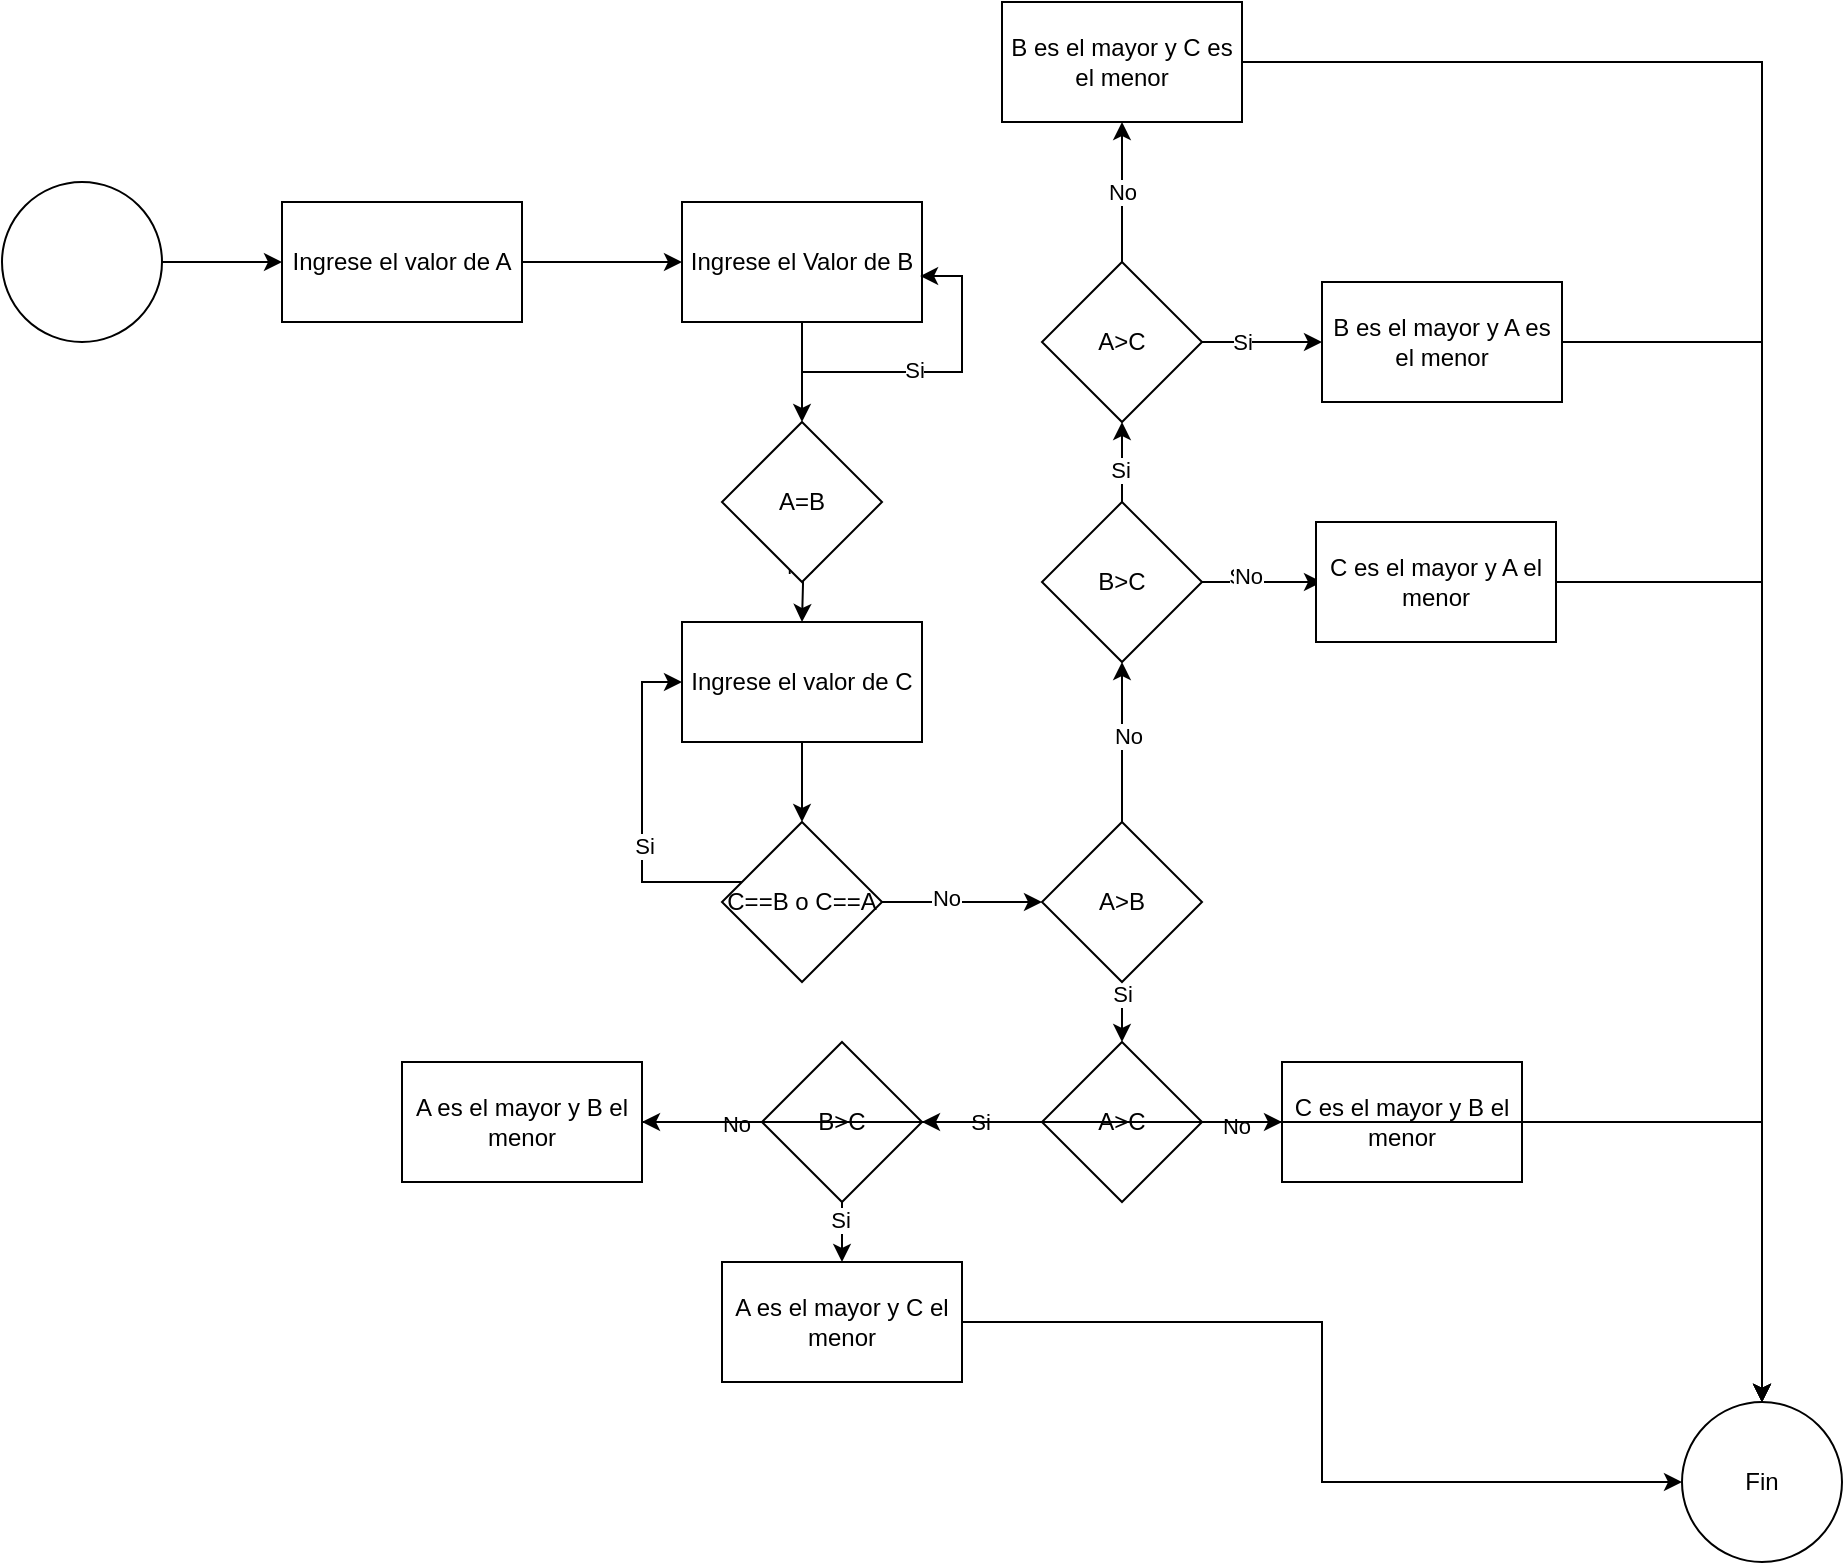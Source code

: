 <mxfile version="26.2.9">
  <diagram id="C5RBs43oDa-KdzZeNtuy" name="Page-1">
    <mxGraphModel dx="1428" dy="1958" grid="1" gridSize="10" guides="1" tooltips="1" connect="1" arrows="1" fold="1" page="1" pageScale="1" pageWidth="827" pageHeight="1169" math="0" shadow="0">
      <root>
        <mxCell id="WIyWlLk6GJQsqaUBKTNV-0" />
        <mxCell id="WIyWlLk6GJQsqaUBKTNV-1" parent="WIyWlLk6GJQsqaUBKTNV-0" />
        <mxCell id="HMoB0aPH3kr3e-UjhzIO-12" value="Fin" style="ellipse;whiteSpace=wrap;html=1;aspect=fixed;" vertex="1" parent="WIyWlLk6GJQsqaUBKTNV-1">
          <mxGeometry x="890" y="680" width="80" height="80" as="geometry" />
        </mxCell>
        <mxCell id="HMoB0aPH3kr3e-UjhzIO-15" value="" style="edgeStyle=orthogonalEdgeStyle;rounded=0;orthogonalLoop=1;jettySize=auto;html=1;" edge="1" parent="WIyWlLk6GJQsqaUBKTNV-1" source="HMoB0aPH3kr3e-UjhzIO-13" target="HMoB0aPH3kr3e-UjhzIO-14">
          <mxGeometry relative="1" as="geometry" />
        </mxCell>
        <mxCell id="HMoB0aPH3kr3e-UjhzIO-13" value="" style="ellipse;whiteSpace=wrap;html=1;aspect=fixed;" vertex="1" parent="WIyWlLk6GJQsqaUBKTNV-1">
          <mxGeometry x="50" y="70" width="80" height="80" as="geometry" />
        </mxCell>
        <mxCell id="HMoB0aPH3kr3e-UjhzIO-17" value="" style="edgeStyle=orthogonalEdgeStyle;rounded=0;orthogonalLoop=1;jettySize=auto;html=1;" edge="1" parent="WIyWlLk6GJQsqaUBKTNV-1" source="HMoB0aPH3kr3e-UjhzIO-14" target="HMoB0aPH3kr3e-UjhzIO-16">
          <mxGeometry relative="1" as="geometry" />
        </mxCell>
        <mxCell id="HMoB0aPH3kr3e-UjhzIO-14" value="Ingrese el valor de A" style="whiteSpace=wrap;html=1;" vertex="1" parent="WIyWlLk6GJQsqaUBKTNV-1">
          <mxGeometry x="190" y="80" width="120" height="60" as="geometry" />
        </mxCell>
        <mxCell id="HMoB0aPH3kr3e-UjhzIO-19" value="" style="edgeStyle=orthogonalEdgeStyle;rounded=0;orthogonalLoop=1;jettySize=auto;html=1;" edge="1" parent="WIyWlLk6GJQsqaUBKTNV-1" source="HMoB0aPH3kr3e-UjhzIO-16" target="HMoB0aPH3kr3e-UjhzIO-18">
          <mxGeometry relative="1" as="geometry" />
        </mxCell>
        <mxCell id="HMoB0aPH3kr3e-UjhzIO-16" value="Ingrese el Valor de B" style="whiteSpace=wrap;html=1;" vertex="1" parent="WIyWlLk6GJQsqaUBKTNV-1">
          <mxGeometry x="390" y="80" width="120" height="60" as="geometry" />
        </mxCell>
        <mxCell id="HMoB0aPH3kr3e-UjhzIO-21" value="" style="edgeStyle=orthogonalEdgeStyle;rounded=0;orthogonalLoop=1;jettySize=auto;html=1;" edge="1" parent="WIyWlLk6GJQsqaUBKTNV-1" target="HMoB0aPH3kr3e-UjhzIO-20">
          <mxGeometry relative="1" as="geometry">
            <mxPoint x="450" y="250" as="sourcePoint" />
          </mxGeometry>
        </mxCell>
        <mxCell id="HMoB0aPH3kr3e-UjhzIO-25" value="No" style="edgeLabel;html=1;align=center;verticalAlign=middle;resizable=0;points=[];" vertex="1" connectable="0" parent="HMoB0aPH3kr3e-UjhzIO-21">
          <mxGeometry x="-0.4" y="-2" relative="1" as="geometry">
            <mxPoint as="offset" />
          </mxGeometry>
        </mxCell>
        <mxCell id="HMoB0aPH3kr3e-UjhzIO-23" value="" style="edgeStyle=orthogonalEdgeStyle;rounded=0;orthogonalLoop=1;jettySize=auto;html=1;entryX=0.992;entryY=0.617;entryDx=0;entryDy=0;entryPerimeter=0;" edge="1" parent="WIyWlLk6GJQsqaUBKTNV-1" target="HMoB0aPH3kr3e-UjhzIO-16">
          <mxGeometry relative="1" as="geometry">
            <mxPoint x="450" y="165" as="sourcePoint" />
            <mxPoint x="530" y="230" as="targetPoint" />
            <Array as="points">
              <mxPoint x="490" y="165" />
              <mxPoint x="530" y="165" />
              <mxPoint x="530" y="117" />
            </Array>
          </mxGeometry>
        </mxCell>
        <mxCell id="HMoB0aPH3kr3e-UjhzIO-24" value="Si" style="edgeLabel;html=1;align=center;verticalAlign=middle;resizable=0;points=[];" vertex="1" connectable="0" parent="HMoB0aPH3kr3e-UjhzIO-23">
          <mxGeometry x="-0.25" y="1" relative="1" as="geometry">
            <mxPoint as="offset" />
          </mxGeometry>
        </mxCell>
        <mxCell id="HMoB0aPH3kr3e-UjhzIO-18" value="A=B" style="rhombus;whiteSpace=wrap;html=1;" vertex="1" parent="WIyWlLk6GJQsqaUBKTNV-1">
          <mxGeometry x="410" y="190" width="80" height="80" as="geometry" />
        </mxCell>
        <mxCell id="HMoB0aPH3kr3e-UjhzIO-27" value="" style="edgeStyle=orthogonalEdgeStyle;rounded=0;orthogonalLoop=1;jettySize=auto;html=1;" edge="1" parent="WIyWlLk6GJQsqaUBKTNV-1" source="HMoB0aPH3kr3e-UjhzIO-20" target="HMoB0aPH3kr3e-UjhzIO-26">
          <mxGeometry relative="1" as="geometry" />
        </mxCell>
        <mxCell id="HMoB0aPH3kr3e-UjhzIO-20" value="Ingrese el valor de C" style="whiteSpace=wrap;html=1;" vertex="1" parent="WIyWlLk6GJQsqaUBKTNV-1">
          <mxGeometry x="390" y="290" width="120" height="60" as="geometry" />
        </mxCell>
        <mxCell id="HMoB0aPH3kr3e-UjhzIO-29" value="" style="edgeStyle=orthogonalEdgeStyle;rounded=0;orthogonalLoop=1;jettySize=auto;html=1;entryX=0;entryY=0.5;entryDx=0;entryDy=0;" edge="1" parent="WIyWlLk6GJQsqaUBKTNV-1" source="HMoB0aPH3kr3e-UjhzIO-26" target="HMoB0aPH3kr3e-UjhzIO-20">
          <mxGeometry relative="1" as="geometry">
            <mxPoint x="350" y="430" as="targetPoint" />
            <Array as="points">
              <mxPoint x="370" y="420" />
              <mxPoint x="370" y="320" />
            </Array>
          </mxGeometry>
        </mxCell>
        <mxCell id="HMoB0aPH3kr3e-UjhzIO-30" value="Si" style="edgeLabel;html=1;align=center;verticalAlign=middle;resizable=0;points=[];" vertex="1" connectable="0" parent="HMoB0aPH3kr3e-UjhzIO-29">
          <mxGeometry x="-0.2" y="-1" relative="1" as="geometry">
            <mxPoint as="offset" />
          </mxGeometry>
        </mxCell>
        <mxCell id="HMoB0aPH3kr3e-UjhzIO-36" value="" style="edgeStyle=orthogonalEdgeStyle;rounded=0;orthogonalLoop=1;jettySize=auto;html=1;" edge="1" parent="WIyWlLk6GJQsqaUBKTNV-1" source="HMoB0aPH3kr3e-UjhzIO-26" target="HMoB0aPH3kr3e-UjhzIO-35">
          <mxGeometry relative="1" as="geometry" />
        </mxCell>
        <mxCell id="HMoB0aPH3kr3e-UjhzIO-37" value="No" style="edgeLabel;html=1;align=center;verticalAlign=middle;resizable=0;points=[];" vertex="1" connectable="0" parent="HMoB0aPH3kr3e-UjhzIO-36">
          <mxGeometry x="-0.2" y="2" relative="1" as="geometry">
            <mxPoint as="offset" />
          </mxGeometry>
        </mxCell>
        <mxCell id="HMoB0aPH3kr3e-UjhzIO-26" value="C==B o C==A" style="rhombus;whiteSpace=wrap;html=1;" vertex="1" parent="WIyWlLk6GJQsqaUBKTNV-1">
          <mxGeometry x="410" y="390" width="80" height="80" as="geometry" />
        </mxCell>
        <mxCell id="HMoB0aPH3kr3e-UjhzIO-39" value="" style="edgeStyle=orthogonalEdgeStyle;rounded=0;orthogonalLoop=1;jettySize=auto;html=1;" edge="1" parent="WIyWlLk6GJQsqaUBKTNV-1" source="HMoB0aPH3kr3e-UjhzIO-35" target="HMoB0aPH3kr3e-UjhzIO-38">
          <mxGeometry relative="1" as="geometry" />
        </mxCell>
        <mxCell id="HMoB0aPH3kr3e-UjhzIO-40" value="No" style="edgeLabel;html=1;align=center;verticalAlign=middle;resizable=0;points=[];" vertex="1" connectable="0" parent="HMoB0aPH3kr3e-UjhzIO-39">
          <mxGeometry x="0.075" y="-3" relative="1" as="geometry">
            <mxPoint as="offset" />
          </mxGeometry>
        </mxCell>
        <mxCell id="HMoB0aPH3kr3e-UjhzIO-42" value="" style="edgeStyle=orthogonalEdgeStyle;rounded=0;orthogonalLoop=1;jettySize=auto;html=1;" edge="1" parent="WIyWlLk6GJQsqaUBKTNV-1" source="HMoB0aPH3kr3e-UjhzIO-35">
          <mxGeometry relative="1" as="geometry">
            <mxPoint x="610" y="500" as="targetPoint" />
          </mxGeometry>
        </mxCell>
        <mxCell id="HMoB0aPH3kr3e-UjhzIO-43" value="Si" style="edgeLabel;html=1;align=center;verticalAlign=middle;resizable=0;points=[];" vertex="1" connectable="0" parent="HMoB0aPH3kr3e-UjhzIO-42">
          <mxGeometry x="-0.64" y="3" relative="1" as="geometry">
            <mxPoint x="-3" as="offset" />
          </mxGeometry>
        </mxCell>
        <mxCell id="HMoB0aPH3kr3e-UjhzIO-35" value="A&amp;gt;B" style="rhombus;whiteSpace=wrap;html=1;" vertex="1" parent="WIyWlLk6GJQsqaUBKTNV-1">
          <mxGeometry x="570" y="390" width="80" height="80" as="geometry" />
        </mxCell>
        <mxCell id="HMoB0aPH3kr3e-UjhzIO-65" value="" style="edgeStyle=orthogonalEdgeStyle;rounded=0;orthogonalLoop=1;jettySize=auto;html=1;" edge="1" parent="WIyWlLk6GJQsqaUBKTNV-1" source="HMoB0aPH3kr3e-UjhzIO-38">
          <mxGeometry relative="1" as="geometry">
            <mxPoint x="710" y="270" as="targetPoint" />
          </mxGeometry>
        </mxCell>
        <mxCell id="HMoB0aPH3kr3e-UjhzIO-66" value="Si" style="edgeLabel;html=1;align=center;verticalAlign=middle;resizable=0;points=[];" vertex="1" connectable="0" parent="HMoB0aPH3kr3e-UjhzIO-65">
          <mxGeometry x="-0.4" y="3" relative="1" as="geometry">
            <mxPoint as="offset" />
          </mxGeometry>
        </mxCell>
        <mxCell id="HMoB0aPH3kr3e-UjhzIO-69" value="No" style="edgeLabel;html=1;align=center;verticalAlign=middle;resizable=0;points=[];" vertex="1" connectable="0" parent="HMoB0aPH3kr3e-UjhzIO-65">
          <mxGeometry x="-0.24" y="3" relative="1" as="geometry">
            <mxPoint as="offset" />
          </mxGeometry>
        </mxCell>
        <mxCell id="HMoB0aPH3kr3e-UjhzIO-68" value="" style="edgeStyle=orthogonalEdgeStyle;rounded=0;orthogonalLoop=1;jettySize=auto;html=1;" edge="1" parent="WIyWlLk6GJQsqaUBKTNV-1" source="HMoB0aPH3kr3e-UjhzIO-38" target="HMoB0aPH3kr3e-UjhzIO-67">
          <mxGeometry relative="1" as="geometry" />
        </mxCell>
        <mxCell id="HMoB0aPH3kr3e-UjhzIO-73" value="Si" style="edgeLabel;html=1;align=center;verticalAlign=middle;resizable=0;points=[];" vertex="1" connectable="0" parent="HMoB0aPH3kr3e-UjhzIO-68">
          <mxGeometry x="-0.2" y="1" relative="1" as="geometry">
            <mxPoint as="offset" />
          </mxGeometry>
        </mxCell>
        <mxCell id="HMoB0aPH3kr3e-UjhzIO-38" value="B&amp;gt;C" style="rhombus;whiteSpace=wrap;html=1;" vertex="1" parent="WIyWlLk6GJQsqaUBKTNV-1">
          <mxGeometry x="570" y="230" width="80" height="80" as="geometry" />
        </mxCell>
        <mxCell id="HMoB0aPH3kr3e-UjhzIO-48" value="" style="edgeStyle=orthogonalEdgeStyle;rounded=0;orthogonalLoop=1;jettySize=auto;html=1;" edge="1" parent="WIyWlLk6GJQsqaUBKTNV-1" source="HMoB0aPH3kr3e-UjhzIO-44">
          <mxGeometry relative="1" as="geometry">
            <mxPoint x="510" y="540" as="targetPoint" />
          </mxGeometry>
        </mxCell>
        <mxCell id="HMoB0aPH3kr3e-UjhzIO-55" value="Si" style="edgeLabel;html=1;align=center;verticalAlign=middle;resizable=0;points=[];" vertex="1" connectable="0" parent="HMoB0aPH3kr3e-UjhzIO-48">
          <mxGeometry x="-0.025" y="-1" relative="1" as="geometry">
            <mxPoint x="-1" as="offset" />
          </mxGeometry>
        </mxCell>
        <mxCell id="HMoB0aPH3kr3e-UjhzIO-52" value="" style="edgeStyle=orthogonalEdgeStyle;rounded=0;orthogonalLoop=1;jettySize=auto;html=1;entryX=0;entryY=0.5;entryDx=0;entryDy=0;" edge="1" parent="WIyWlLk6GJQsqaUBKTNV-1" source="HMoB0aPH3kr3e-UjhzIO-44" target="HMoB0aPH3kr3e-UjhzIO-53">
          <mxGeometry relative="1" as="geometry" />
        </mxCell>
        <mxCell id="HMoB0aPH3kr3e-UjhzIO-54" value="No" style="edgeLabel;html=1;align=center;verticalAlign=middle;resizable=0;points=[];" vertex="1" connectable="0" parent="HMoB0aPH3kr3e-UjhzIO-52">
          <mxGeometry x="-0.15" y="-2" relative="1" as="geometry">
            <mxPoint as="offset" />
          </mxGeometry>
        </mxCell>
        <mxCell id="HMoB0aPH3kr3e-UjhzIO-44" value="A&amp;gt;C" style="rhombus;whiteSpace=wrap;html=1;" vertex="1" parent="WIyWlLk6GJQsqaUBKTNV-1">
          <mxGeometry x="570" y="500" width="80" height="80" as="geometry" />
        </mxCell>
        <mxCell id="HMoB0aPH3kr3e-UjhzIO-59" value="" style="edgeStyle=orthogonalEdgeStyle;rounded=0;orthogonalLoop=1;jettySize=auto;html=1;" edge="1" parent="WIyWlLk6GJQsqaUBKTNV-1" source="HMoB0aPH3kr3e-UjhzIO-49" target="HMoB0aPH3kr3e-UjhzIO-58">
          <mxGeometry relative="1" as="geometry" />
        </mxCell>
        <mxCell id="HMoB0aPH3kr3e-UjhzIO-60" value="Si" style="edgeLabel;html=1;align=center;verticalAlign=middle;resizable=0;points=[];" vertex="1" connectable="0" parent="HMoB0aPH3kr3e-UjhzIO-59">
          <mxGeometry x="-0.64" y="-1" relative="1" as="geometry">
            <mxPoint as="offset" />
          </mxGeometry>
        </mxCell>
        <mxCell id="HMoB0aPH3kr3e-UjhzIO-62" value="" style="edgeStyle=orthogonalEdgeStyle;rounded=0;orthogonalLoop=1;jettySize=auto;html=1;" edge="1" parent="WIyWlLk6GJQsqaUBKTNV-1" source="HMoB0aPH3kr3e-UjhzIO-49" target="HMoB0aPH3kr3e-UjhzIO-61">
          <mxGeometry relative="1" as="geometry" />
        </mxCell>
        <mxCell id="HMoB0aPH3kr3e-UjhzIO-63" value="No" style="edgeLabel;html=1;align=center;verticalAlign=middle;resizable=0;points=[];" vertex="1" connectable="0" parent="HMoB0aPH3kr3e-UjhzIO-62">
          <mxGeometry x="-0.567" y="1" relative="1" as="geometry">
            <mxPoint as="offset" />
          </mxGeometry>
        </mxCell>
        <mxCell id="HMoB0aPH3kr3e-UjhzIO-49" value="B&amp;gt;C" style="rhombus;whiteSpace=wrap;html=1;" vertex="1" parent="WIyWlLk6GJQsqaUBKTNV-1">
          <mxGeometry x="430" y="500" width="80" height="80" as="geometry" />
        </mxCell>
        <mxCell id="HMoB0aPH3kr3e-UjhzIO-81" style="edgeStyle=orthogonalEdgeStyle;rounded=0;orthogonalLoop=1;jettySize=auto;html=1;entryX=0.5;entryY=0;entryDx=0;entryDy=0;" edge="1" parent="WIyWlLk6GJQsqaUBKTNV-1" source="HMoB0aPH3kr3e-UjhzIO-53" target="HMoB0aPH3kr3e-UjhzIO-12">
          <mxGeometry relative="1" as="geometry" />
        </mxCell>
        <mxCell id="HMoB0aPH3kr3e-UjhzIO-53" value="C es el mayor y B el menor" style="rounded=0;whiteSpace=wrap;html=1;" vertex="1" parent="WIyWlLk6GJQsqaUBKTNV-1">
          <mxGeometry x="690" y="510" width="120" height="60" as="geometry" />
        </mxCell>
        <mxCell id="HMoB0aPH3kr3e-UjhzIO-82" style="edgeStyle=orthogonalEdgeStyle;rounded=0;orthogonalLoop=1;jettySize=auto;html=1;entryX=0;entryY=0.5;entryDx=0;entryDy=0;" edge="1" parent="WIyWlLk6GJQsqaUBKTNV-1" source="HMoB0aPH3kr3e-UjhzIO-58" target="HMoB0aPH3kr3e-UjhzIO-12">
          <mxGeometry relative="1" as="geometry" />
        </mxCell>
        <mxCell id="HMoB0aPH3kr3e-UjhzIO-58" value="A es el mayor y C el menor" style="whiteSpace=wrap;html=1;" vertex="1" parent="WIyWlLk6GJQsqaUBKTNV-1">
          <mxGeometry x="410" y="610" width="120" height="60" as="geometry" />
        </mxCell>
        <mxCell id="HMoB0aPH3kr3e-UjhzIO-83" style="edgeStyle=orthogonalEdgeStyle;rounded=0;orthogonalLoop=1;jettySize=auto;html=1;" edge="1" parent="WIyWlLk6GJQsqaUBKTNV-1" source="HMoB0aPH3kr3e-UjhzIO-61" target="HMoB0aPH3kr3e-UjhzIO-12">
          <mxGeometry relative="1" as="geometry" />
        </mxCell>
        <mxCell id="HMoB0aPH3kr3e-UjhzIO-61" value="A es el mayor y B el menor" style="whiteSpace=wrap;html=1;" vertex="1" parent="WIyWlLk6GJQsqaUBKTNV-1">
          <mxGeometry x="250" y="510" width="120" height="60" as="geometry" />
        </mxCell>
        <mxCell id="HMoB0aPH3kr3e-UjhzIO-75" value="No" style="edgeStyle=orthogonalEdgeStyle;rounded=0;orthogonalLoop=1;jettySize=auto;html=1;" edge="1" parent="WIyWlLk6GJQsqaUBKTNV-1" source="HMoB0aPH3kr3e-UjhzIO-67" target="HMoB0aPH3kr3e-UjhzIO-74">
          <mxGeometry relative="1" as="geometry" />
        </mxCell>
        <mxCell id="HMoB0aPH3kr3e-UjhzIO-78" value="" style="edgeStyle=orthogonalEdgeStyle;rounded=0;orthogonalLoop=1;jettySize=auto;html=1;" edge="1" parent="WIyWlLk6GJQsqaUBKTNV-1" source="HMoB0aPH3kr3e-UjhzIO-67" target="HMoB0aPH3kr3e-UjhzIO-77">
          <mxGeometry relative="1" as="geometry" />
        </mxCell>
        <mxCell id="HMoB0aPH3kr3e-UjhzIO-80" value="Si" style="edgeLabel;html=1;align=center;verticalAlign=middle;resizable=0;points=[];" vertex="1" connectable="0" parent="HMoB0aPH3kr3e-UjhzIO-78">
          <mxGeometry y="-5" relative="1" as="geometry">
            <mxPoint x="-10" y="-5" as="offset" />
          </mxGeometry>
        </mxCell>
        <mxCell id="HMoB0aPH3kr3e-UjhzIO-67" value="A&amp;gt;C" style="rhombus;whiteSpace=wrap;html=1;" vertex="1" parent="WIyWlLk6GJQsqaUBKTNV-1">
          <mxGeometry x="570" y="110" width="80" height="80" as="geometry" />
        </mxCell>
        <mxCell id="HMoB0aPH3kr3e-UjhzIO-84" style="edgeStyle=orthogonalEdgeStyle;rounded=0;orthogonalLoop=1;jettySize=auto;html=1;entryX=0.5;entryY=0;entryDx=0;entryDy=0;" edge="1" parent="WIyWlLk6GJQsqaUBKTNV-1" source="HMoB0aPH3kr3e-UjhzIO-72" target="HMoB0aPH3kr3e-UjhzIO-12">
          <mxGeometry relative="1" as="geometry" />
        </mxCell>
        <mxCell id="HMoB0aPH3kr3e-UjhzIO-72" value="C es el mayor y A el menor" style="rounded=0;whiteSpace=wrap;html=1;" vertex="1" parent="WIyWlLk6GJQsqaUBKTNV-1">
          <mxGeometry x="707" y="240" width="120" height="60" as="geometry" />
        </mxCell>
        <mxCell id="HMoB0aPH3kr3e-UjhzIO-86" style="edgeStyle=orthogonalEdgeStyle;rounded=0;orthogonalLoop=1;jettySize=auto;html=1;" edge="1" parent="WIyWlLk6GJQsqaUBKTNV-1" source="HMoB0aPH3kr3e-UjhzIO-74" target="HMoB0aPH3kr3e-UjhzIO-12">
          <mxGeometry relative="1" as="geometry" />
        </mxCell>
        <mxCell id="HMoB0aPH3kr3e-UjhzIO-74" value="B es el mayor y C es el menor" style="whiteSpace=wrap;html=1;" vertex="1" parent="WIyWlLk6GJQsqaUBKTNV-1">
          <mxGeometry x="550" y="-20" width="120" height="60" as="geometry" />
        </mxCell>
        <mxCell id="HMoB0aPH3kr3e-UjhzIO-85" style="edgeStyle=orthogonalEdgeStyle;rounded=0;orthogonalLoop=1;jettySize=auto;html=1;" edge="1" parent="WIyWlLk6GJQsqaUBKTNV-1" source="HMoB0aPH3kr3e-UjhzIO-77" target="HMoB0aPH3kr3e-UjhzIO-12">
          <mxGeometry relative="1" as="geometry" />
        </mxCell>
        <mxCell id="HMoB0aPH3kr3e-UjhzIO-77" value="B es el mayor y A es el menor" style="whiteSpace=wrap;html=1;" vertex="1" parent="WIyWlLk6GJQsqaUBKTNV-1">
          <mxGeometry x="710" y="120" width="120" height="60" as="geometry" />
        </mxCell>
      </root>
    </mxGraphModel>
  </diagram>
</mxfile>
